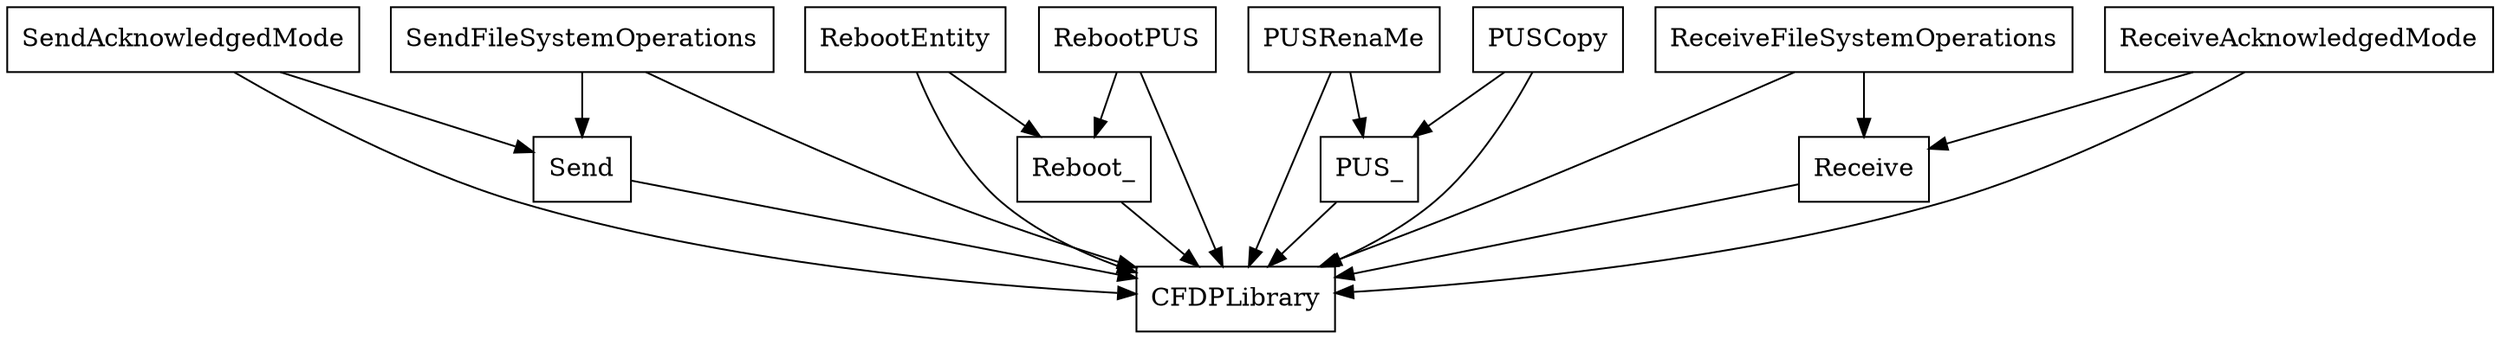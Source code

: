 digraph{
graph [rankdir=TB];
node [shape=box];
edge [arrowhead=normal];
0[label="RebootEntity",]
1[label="Send",]
2[label="Reboot_",]
3[label="SendAcknowledgedMode",]
4[label="PUSRenaMe",]
5[label="PUS_",]
6[label="RebootPUS",]
7[label="ReceiveFileSystemOperations",]
8[label="SendFileSystemOperations",]
9[label="CFDPLibrary",]
10[label="Receive",]
11[label="ReceiveAcknowledgedMode",]
12[label="PUSCopy",]
0->2[label="",]
0->9[label="",]
1->9[label="",]
2->9[label="",]
3->1[label="",]
3->9[label="",]
4->5[label="",]
4->9[label="",]
5->9[label="",]
6->2[label="",]
6->9[label="",]
7->9[label="",]
7->10[label="",]
8->1[label="",]
8->9[label="",]
10->9[label="",]
11->9[label="",]
11->10[label="",]
12->5[label="",]
12->9[label="",]
}
